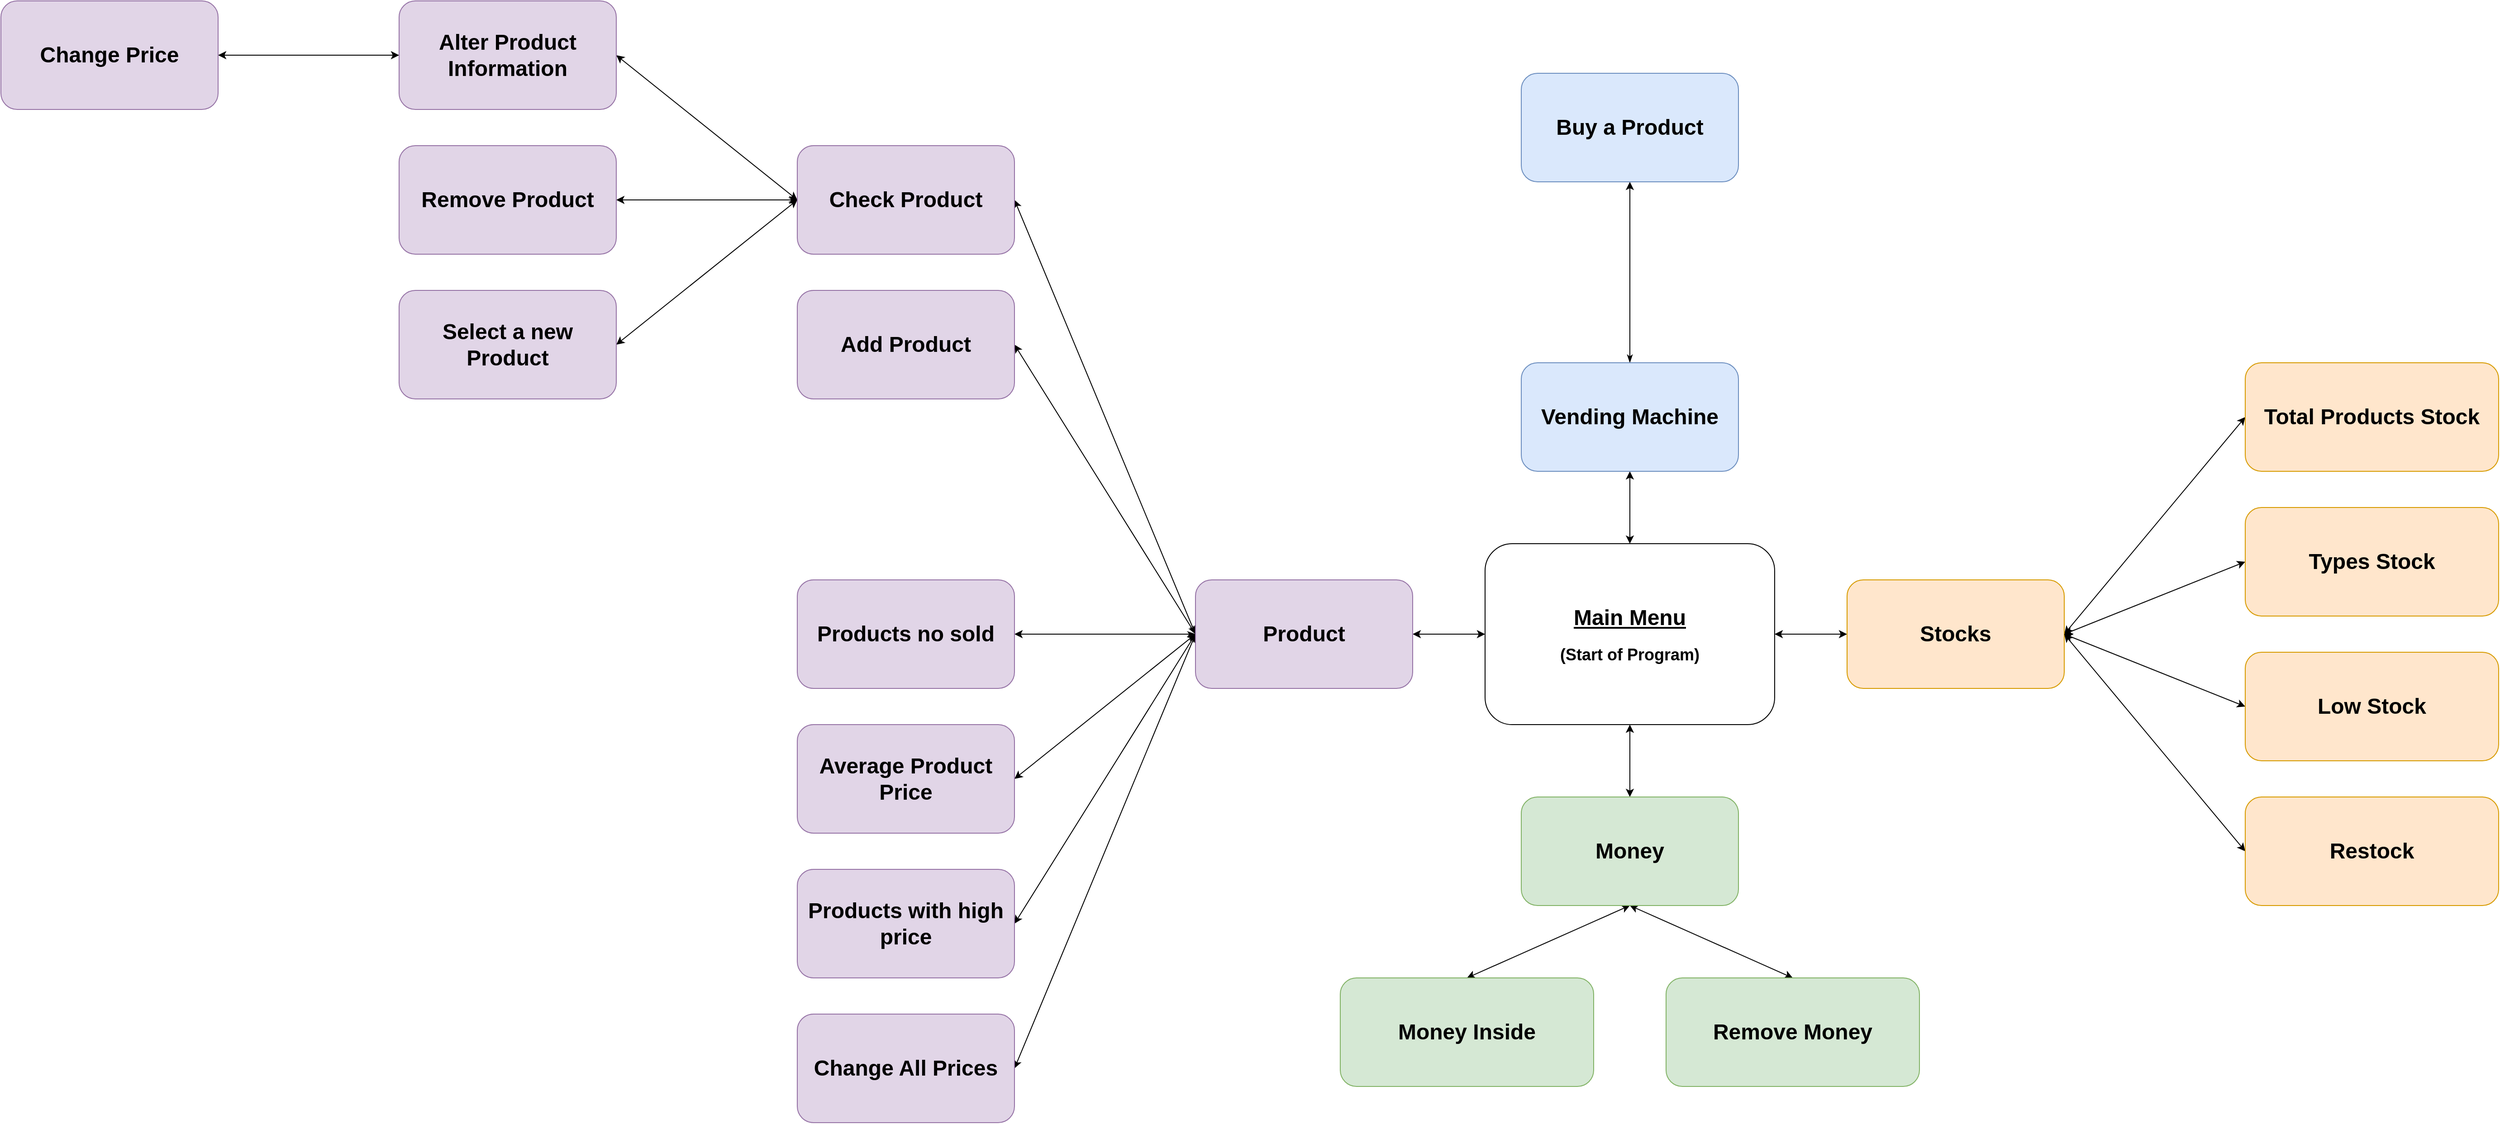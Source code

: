 <mxfile version="22.1.5" type="device">
  <diagram id="6a731a19-8d31-9384-78a2-239565b7b9f0" name="Page-1">
    <mxGraphModel dx="4971" dy="2129" grid="0" gridSize="10" guides="1" tooltips="1" connect="1" arrows="1" fold="1" page="0" pageScale="1" pageWidth="1169" pageHeight="827" background="#ffffff" math="0" shadow="0">
      <root>
        <mxCell id="0" />
        <mxCell id="1" parent="0" />
        <mxCell id="9Yi1ptAnj4-kBtnNQ4_k-1890" style="edgeStyle=orthogonalEdgeStyle;rounded=0;orthogonalLoop=1;jettySize=auto;html=1;exitX=0.5;exitY=0;exitDx=0;exitDy=0;entryX=0.5;entryY=1;entryDx=0;entryDy=0;startArrow=classic;startFill=1;" parent="1" source="9Yi1ptAnj4-kBtnNQ4_k-1813" target="9Yi1ptAnj4-kBtnNQ4_k-1819" edge="1">
          <mxGeometry relative="1" as="geometry" />
        </mxCell>
        <mxCell id="9Yi1ptAnj4-kBtnNQ4_k-1892" style="edgeStyle=orthogonalEdgeStyle;rounded=0;orthogonalLoop=1;jettySize=auto;html=1;entryX=0;entryY=0.5;entryDx=0;entryDy=0;startArrow=classic;startFill=1;" parent="1" source="9Yi1ptAnj4-kBtnNQ4_k-1813" target="9Yi1ptAnj4-kBtnNQ4_k-1876" edge="1">
          <mxGeometry relative="1" as="geometry" />
        </mxCell>
        <mxCell id="9Yi1ptAnj4-kBtnNQ4_k-1903" style="rounded=0;orthogonalLoop=1;jettySize=auto;html=1;entryX=0.5;entryY=0;entryDx=0;entryDy=0;startArrow=classic;startFill=1;" parent="1" source="9Yi1ptAnj4-kBtnNQ4_k-1813" target="9Yi1ptAnj4-kBtnNQ4_k-1902" edge="1">
          <mxGeometry relative="1" as="geometry" />
        </mxCell>
        <mxCell id="9Yi1ptAnj4-kBtnNQ4_k-1910" style="rounded=0;orthogonalLoop=1;jettySize=auto;html=1;entryX=1;entryY=0.5;entryDx=0;entryDy=0;startArrow=classic;startFill=1;" parent="1" source="9Yi1ptAnj4-kBtnNQ4_k-1813" target="9Yi1ptAnj4-kBtnNQ4_k-1909" edge="1">
          <mxGeometry relative="1" as="geometry" />
        </mxCell>
        <mxCell id="9Yi1ptAnj4-kBtnNQ4_k-1813" value="&lt;h1&gt;&lt;u&gt;Main Menu&lt;/u&gt;&lt;/h1&gt;&lt;h2&gt;(Start of Program)&lt;/h2&gt;" style="rounded=1;whiteSpace=wrap;html=1;" parent="1" vertex="1">
          <mxGeometry x="-1160" y="40" width="320" height="200" as="geometry" />
        </mxCell>
        <mxCell id="9Yi1ptAnj4-kBtnNQ4_k-1891" style="edgeStyle=orthogonalEdgeStyle;rounded=0;orthogonalLoop=1;jettySize=auto;html=1;entryX=0.5;entryY=1;entryDx=0;entryDy=0;startArrow=classicThin;startFill=1;" parent="1" source="9Yi1ptAnj4-kBtnNQ4_k-1819" target="9Yi1ptAnj4-kBtnNQ4_k-1833" edge="1">
          <mxGeometry relative="1" as="geometry" />
        </mxCell>
        <mxCell id="9Yi1ptAnj4-kBtnNQ4_k-1819" value="&lt;h1&gt;Vending Machine&lt;/h1&gt;" style="rounded=1;whiteSpace=wrap;html=1;fillColor=#dae8fc;strokeColor=#6c8ebf;" parent="1" vertex="1">
          <mxGeometry x="-1120" y="-160" width="240" height="120" as="geometry" />
        </mxCell>
        <mxCell id="9Yi1ptAnj4-kBtnNQ4_k-1833" value="&lt;h1&gt;Buy a Product&lt;/h1&gt;" style="rounded=1;whiteSpace=wrap;html=1;fillColor=#dae8fc;strokeColor=#6c8ebf;" parent="1" vertex="1">
          <mxGeometry x="-1120" y="-480" width="240" height="120" as="geometry" />
        </mxCell>
        <mxCell id="9Yi1ptAnj4-kBtnNQ4_k-1894" style="rounded=0;orthogonalLoop=1;jettySize=auto;html=1;entryX=0;entryY=0.5;entryDx=0;entryDy=0;startArrow=classic;startFill=1;" parent="1" target="9Yi1ptAnj4-kBtnNQ4_k-1893" edge="1">
          <mxGeometry relative="1" as="geometry">
            <mxPoint x="-520" y="140" as="sourcePoint" />
          </mxGeometry>
        </mxCell>
        <mxCell id="9Yi1ptAnj4-kBtnNQ4_k-1876" value="&lt;h1&gt;Stocks&lt;/h1&gt;" style="rounded=1;whiteSpace=wrap;html=1;fillColor=#ffe6cc;strokeColor=#d79b00;" parent="1" vertex="1">
          <mxGeometry x="-760" y="80" width="240" height="120" as="geometry" />
        </mxCell>
        <mxCell id="9Yi1ptAnj4-kBtnNQ4_k-1893" value="&lt;h1&gt;Total Products Stock&lt;/h1&gt;" style="rounded=1;whiteSpace=wrap;html=1;fillColor=#ffe6cc;strokeColor=#d79b00;" parent="1" vertex="1">
          <mxGeometry x="-320" y="-160" width="280" height="120" as="geometry" />
        </mxCell>
        <mxCell id="9Yi1ptAnj4-kBtnNQ4_k-1895" style="rounded=0;orthogonalLoop=1;jettySize=auto;html=1;entryX=0;entryY=0.5;entryDx=0;entryDy=0;exitX=1;exitY=0.5;exitDx=0;exitDy=0;startArrow=classic;startFill=1;" parent="1" source="9Yi1ptAnj4-kBtnNQ4_k-1876" target="9Yi1ptAnj4-kBtnNQ4_k-1896" edge="1">
          <mxGeometry relative="1" as="geometry">
            <mxPoint x="-400" y="340" as="sourcePoint" />
          </mxGeometry>
        </mxCell>
        <mxCell id="9Yi1ptAnj4-kBtnNQ4_k-1896" value="&lt;h1&gt;Types Stock&lt;/h1&gt;" style="rounded=1;whiteSpace=wrap;html=1;fillColor=#ffe6cc;strokeColor=#d79b00;" parent="1" vertex="1">
          <mxGeometry x="-320" width="280" height="120" as="geometry" />
        </mxCell>
        <mxCell id="9Yi1ptAnj4-kBtnNQ4_k-1898" style="rounded=0;orthogonalLoop=1;jettySize=auto;html=1;entryX=0;entryY=0.5;entryDx=0;entryDy=0;exitX=1;exitY=0.5;exitDx=0;exitDy=0;startArrow=classic;startFill=1;" parent="1" source="9Yi1ptAnj4-kBtnNQ4_k-1876" target="9Yi1ptAnj4-kBtnNQ4_k-1899" edge="1">
          <mxGeometry relative="1" as="geometry">
            <mxPoint x="-480" y="120" as="sourcePoint" />
          </mxGeometry>
        </mxCell>
        <mxCell id="9Yi1ptAnj4-kBtnNQ4_k-1899" value="&lt;h1&gt;Low Stock&lt;/h1&gt;" style="rounded=1;whiteSpace=wrap;html=1;fillColor=#ffe6cc;strokeColor=#d79b00;" parent="1" vertex="1">
          <mxGeometry x="-320" y="160" width="280" height="120" as="geometry" />
        </mxCell>
        <mxCell id="9Yi1ptAnj4-kBtnNQ4_k-1900" style="rounded=0;orthogonalLoop=1;jettySize=auto;html=1;entryX=0;entryY=0.5;entryDx=0;entryDy=0;exitX=1;exitY=0.5;exitDx=0;exitDy=0;startArrow=classic;startFill=1;" parent="1" source="9Yi1ptAnj4-kBtnNQ4_k-1876" target="9Yi1ptAnj4-kBtnNQ4_k-1901" edge="1">
          <mxGeometry relative="1" as="geometry">
            <mxPoint x="-480" y="360" as="sourcePoint" />
          </mxGeometry>
        </mxCell>
        <mxCell id="9Yi1ptAnj4-kBtnNQ4_k-1901" value="&lt;h1&gt;Restock&lt;/h1&gt;" style="rounded=1;whiteSpace=wrap;html=1;fillColor=#ffe6cc;strokeColor=#d79b00;" parent="1" vertex="1">
          <mxGeometry x="-320" y="320" width="280" height="120" as="geometry" />
        </mxCell>
        <mxCell id="9Yi1ptAnj4-kBtnNQ4_k-1907" style="rounded=0;orthogonalLoop=1;jettySize=auto;html=1;entryX=0.5;entryY=0;entryDx=0;entryDy=0;exitX=0.5;exitY=1;exitDx=0;exitDy=0;startArrow=classic;startFill=1;" parent="1" source="9Yi1ptAnj4-kBtnNQ4_k-1902" target="9Yi1ptAnj4-kBtnNQ4_k-1906" edge="1">
          <mxGeometry relative="1" as="geometry" />
        </mxCell>
        <mxCell id="9Yi1ptAnj4-kBtnNQ4_k-1908" style="rounded=0;orthogonalLoop=1;jettySize=auto;html=1;exitX=0.5;exitY=1;exitDx=0;exitDy=0;entryX=0.5;entryY=0;entryDx=0;entryDy=0;startArrow=classic;startFill=1;" parent="1" source="9Yi1ptAnj4-kBtnNQ4_k-1902" target="9Yi1ptAnj4-kBtnNQ4_k-1905" edge="1">
          <mxGeometry relative="1" as="geometry" />
        </mxCell>
        <mxCell id="9Yi1ptAnj4-kBtnNQ4_k-1902" value="&lt;h1&gt;Money&lt;/h1&gt;" style="rounded=1;whiteSpace=wrap;html=1;fillColor=#d5e8d4;strokeColor=#82b366;" parent="1" vertex="1">
          <mxGeometry x="-1120" y="320" width="240" height="120" as="geometry" />
        </mxCell>
        <mxCell id="9Yi1ptAnj4-kBtnNQ4_k-1905" value="&lt;h1&gt;Remove Money&lt;/h1&gt;" style="rounded=1;whiteSpace=wrap;html=1;fillColor=#d5e8d4;strokeColor=#82b366;" parent="1" vertex="1">
          <mxGeometry x="-960" y="520" width="280" height="120" as="geometry" />
        </mxCell>
        <mxCell id="9Yi1ptAnj4-kBtnNQ4_k-1906" value="&lt;h1&gt;Money Inside&lt;/h1&gt;" style="rounded=1;whiteSpace=wrap;html=1;fillColor=#d5e8d4;strokeColor=#82b366;" parent="1" vertex="1">
          <mxGeometry x="-1320" y="520" width="280" height="120" as="geometry" />
        </mxCell>
        <mxCell id="njXBbE9I4-OWOf0Q4A05-9" style="rounded=0;orthogonalLoop=1;jettySize=auto;html=1;exitX=0;exitY=0.5;exitDx=0;exitDy=0;entryX=1;entryY=0.5;entryDx=0;entryDy=0;startArrow=classicThin;startFill=1;" parent="1" source="9Yi1ptAnj4-kBtnNQ4_k-1909" target="njXBbE9I4-OWOf0Q4A05-1" edge="1">
          <mxGeometry relative="1" as="geometry" />
        </mxCell>
        <mxCell id="njXBbE9I4-OWOf0Q4A05-11" style="rounded=0;orthogonalLoop=1;jettySize=auto;html=1;entryX=1;entryY=0.5;entryDx=0;entryDy=0;exitX=0;exitY=0.5;exitDx=0;exitDy=0;startArrow=classicThin;startFill=1;" parent="1" source="9Yi1ptAnj4-kBtnNQ4_k-1909" target="njXBbE9I4-OWOf0Q4A05-4" edge="1">
          <mxGeometry relative="1" as="geometry" />
        </mxCell>
        <mxCell id="njXBbE9I4-OWOf0Q4A05-12" style="rounded=0;orthogonalLoop=1;jettySize=auto;html=1;entryX=1;entryY=0.5;entryDx=0;entryDy=0;exitX=0;exitY=0.5;exitDx=0;exitDy=0;startArrow=classicThin;startFill=1;" parent="1" source="9Yi1ptAnj4-kBtnNQ4_k-1909" target="njXBbE9I4-OWOf0Q4A05-6" edge="1">
          <mxGeometry relative="1" as="geometry" />
        </mxCell>
        <mxCell id="njXBbE9I4-OWOf0Q4A05-13" style="rounded=0;orthogonalLoop=1;jettySize=auto;html=1;entryX=1;entryY=0.5;entryDx=0;entryDy=0;exitX=0;exitY=0.5;exitDx=0;exitDy=0;startArrow=classicThin;startFill=1;" parent="1" source="9Yi1ptAnj4-kBtnNQ4_k-1909" target="njXBbE9I4-OWOf0Q4A05-2" edge="1">
          <mxGeometry relative="1" as="geometry" />
        </mxCell>
        <mxCell id="njXBbE9I4-OWOf0Q4A05-14" style="rounded=0;orthogonalLoop=1;jettySize=auto;html=1;entryX=1;entryY=0.5;entryDx=0;entryDy=0;exitX=0;exitY=0.5;exitDx=0;exitDy=0;startArrow=classicThin;startFill=1;" parent="1" source="9Yi1ptAnj4-kBtnNQ4_k-1909" target="njXBbE9I4-OWOf0Q4A05-7" edge="1">
          <mxGeometry relative="1" as="geometry" />
        </mxCell>
        <mxCell id="njXBbE9I4-OWOf0Q4A05-15" style="rounded=0;orthogonalLoop=1;jettySize=auto;html=1;entryX=1;entryY=0.5;entryDx=0;entryDy=0;exitX=0;exitY=0.5;exitDx=0;exitDy=0;startArrow=classicThin;startFill=1;" parent="1" source="9Yi1ptAnj4-kBtnNQ4_k-1909" target="njXBbE9I4-OWOf0Q4A05-5" edge="1">
          <mxGeometry relative="1" as="geometry" />
        </mxCell>
        <mxCell id="9Yi1ptAnj4-kBtnNQ4_k-1909" value="&lt;h1&gt;Product&lt;/h1&gt;" style="rounded=1;whiteSpace=wrap;html=1;fillColor=#e1d5e7;strokeColor=#9673a6;" parent="1" vertex="1">
          <mxGeometry x="-1480" y="80" width="240" height="120" as="geometry" />
        </mxCell>
        <mxCell id="njXBbE9I4-OWOf0Q4A05-1" value="&lt;h1&gt;Products no sold&lt;/h1&gt;" style="rounded=1;whiteSpace=wrap;html=1;fillColor=#e1d5e7;strokeColor=#9673a6;" parent="1" vertex="1">
          <mxGeometry x="-1920" y="80" width="240" height="120" as="geometry" />
        </mxCell>
        <mxCell id="njXBbE9I4-OWOf0Q4A05-2" value="&lt;h1&gt;Average Product Price&lt;/h1&gt;" style="rounded=1;whiteSpace=wrap;html=1;fillColor=#e1d5e7;strokeColor=#9673a6;" parent="1" vertex="1">
          <mxGeometry x="-1920" y="240" width="240" height="120" as="geometry" />
        </mxCell>
        <mxCell id="njXBbE9I4-OWOf0Q4A05-4" value="&lt;h1&gt;Add Product&lt;/h1&gt;" style="rounded=1;whiteSpace=wrap;html=1;fillColor=#e1d5e7;strokeColor=#9673a6;" parent="1" vertex="1">
          <mxGeometry x="-1920" y="-240" width="240" height="120" as="geometry" />
        </mxCell>
        <mxCell id="njXBbE9I4-OWOf0Q4A05-5" value="&lt;h1&gt;Change All Prices&lt;/h1&gt;" style="rounded=1;whiteSpace=wrap;html=1;fillColor=#e1d5e7;strokeColor=#9673a6;" parent="1" vertex="1">
          <mxGeometry x="-1920" y="560" width="240" height="120" as="geometry" />
        </mxCell>
        <mxCell id="njXBbE9I4-OWOf0Q4A05-18" style="rounded=0;orthogonalLoop=1;jettySize=auto;html=1;entryX=1;entryY=0.5;entryDx=0;entryDy=0;exitX=0;exitY=0.5;exitDx=0;exitDy=0;startArrow=classic;startFill=1;" parent="1" source="njXBbE9I4-OWOf0Q4A05-6" target="njXBbE9I4-OWOf0Q4A05-16" edge="1">
          <mxGeometry relative="1" as="geometry" />
        </mxCell>
        <mxCell id="njXBbE9I4-OWOf0Q4A05-19" style="rounded=0;orthogonalLoop=1;jettySize=auto;html=1;entryX=1;entryY=0.5;entryDx=0;entryDy=0;exitX=0;exitY=0.5;exitDx=0;exitDy=0;startArrow=classic;startFill=1;" parent="1" source="njXBbE9I4-OWOf0Q4A05-6" target="njXBbE9I4-OWOf0Q4A05-17" edge="1">
          <mxGeometry relative="1" as="geometry" />
        </mxCell>
        <mxCell id="njXBbE9I4-OWOf0Q4A05-6" value="&lt;h1&gt;Check Product&lt;/h1&gt;" style="rounded=1;whiteSpace=wrap;html=1;fillColor=#e1d5e7;strokeColor=#9673a6;" parent="1" vertex="1">
          <mxGeometry x="-1920" y="-400" width="240" height="120" as="geometry" />
        </mxCell>
        <mxCell id="njXBbE9I4-OWOf0Q4A05-7" value="&lt;h1&gt;Products with high price&lt;/h1&gt;" style="rounded=1;whiteSpace=wrap;html=1;fillColor=#e1d5e7;strokeColor=#9673a6;" parent="1" vertex="1">
          <mxGeometry x="-1920" y="400" width="240" height="120" as="geometry" />
        </mxCell>
        <mxCell id="njXBbE9I4-OWOf0Q4A05-16" value="&lt;h1&gt;Select a new Product&lt;/h1&gt;" style="rounded=1;whiteSpace=wrap;html=1;fillColor=#e1d5e7;strokeColor=#9673a6;" parent="1" vertex="1">
          <mxGeometry x="-2360" y="-240" width="240" height="120" as="geometry" />
        </mxCell>
        <mxCell id="njXBbE9I4-OWOf0Q4A05-17" value="&lt;h1&gt;Alter Product Information&lt;/h1&gt;" style="rounded=1;whiteSpace=wrap;html=1;fillColor=#e1d5e7;strokeColor=#9673a6;" parent="1" vertex="1">
          <mxGeometry x="-2360" y="-560" width="240" height="120" as="geometry" />
        </mxCell>
        <mxCell id="njXBbE9I4-OWOf0Q4A05-20" style="rounded=0;orthogonalLoop=1;jettySize=auto;html=1;entryX=1;entryY=0.5;entryDx=0;entryDy=0;exitX=0;exitY=0.5;exitDx=0;exitDy=0;startArrow=classic;startFill=1;" parent="1" source="njXBbE9I4-OWOf0Q4A05-17" target="njXBbE9I4-OWOf0Q4A05-21" edge="1">
          <mxGeometry relative="1" as="geometry">
            <mxPoint x="-2360" y="-340" as="sourcePoint" />
          </mxGeometry>
        </mxCell>
        <mxCell id="njXBbE9I4-OWOf0Q4A05-21" value="&lt;h1&gt;Change Price&lt;/h1&gt;" style="rounded=1;whiteSpace=wrap;html=1;fillColor=#e1d5e7;strokeColor=#9673a6;" parent="1" vertex="1">
          <mxGeometry x="-2800" y="-560" width="240" height="120" as="geometry" />
        </mxCell>
        <mxCell id="njXBbE9I4-OWOf0Q4A05-23" style="rounded=0;orthogonalLoop=1;jettySize=auto;html=1;entryX=1;entryY=0.5;entryDx=0;entryDy=0;exitX=0;exitY=0.5;exitDx=0;exitDy=0;startArrow=classic;startFill=1;" parent="1" source="njXBbE9I4-OWOf0Q4A05-6" target="njXBbE9I4-OWOf0Q4A05-24" edge="1">
          <mxGeometry relative="1" as="geometry">
            <mxPoint x="-1920" y="-560" as="sourcePoint" />
          </mxGeometry>
        </mxCell>
        <mxCell id="njXBbE9I4-OWOf0Q4A05-24" value="&lt;h1&gt;Remove Product&lt;/h1&gt;" style="rounded=1;whiteSpace=wrap;html=1;fillColor=#e1d5e7;strokeColor=#9673a6;" parent="1" vertex="1">
          <mxGeometry x="-2360" y="-400" width="240" height="120" as="geometry" />
        </mxCell>
      </root>
    </mxGraphModel>
  </diagram>
</mxfile>
